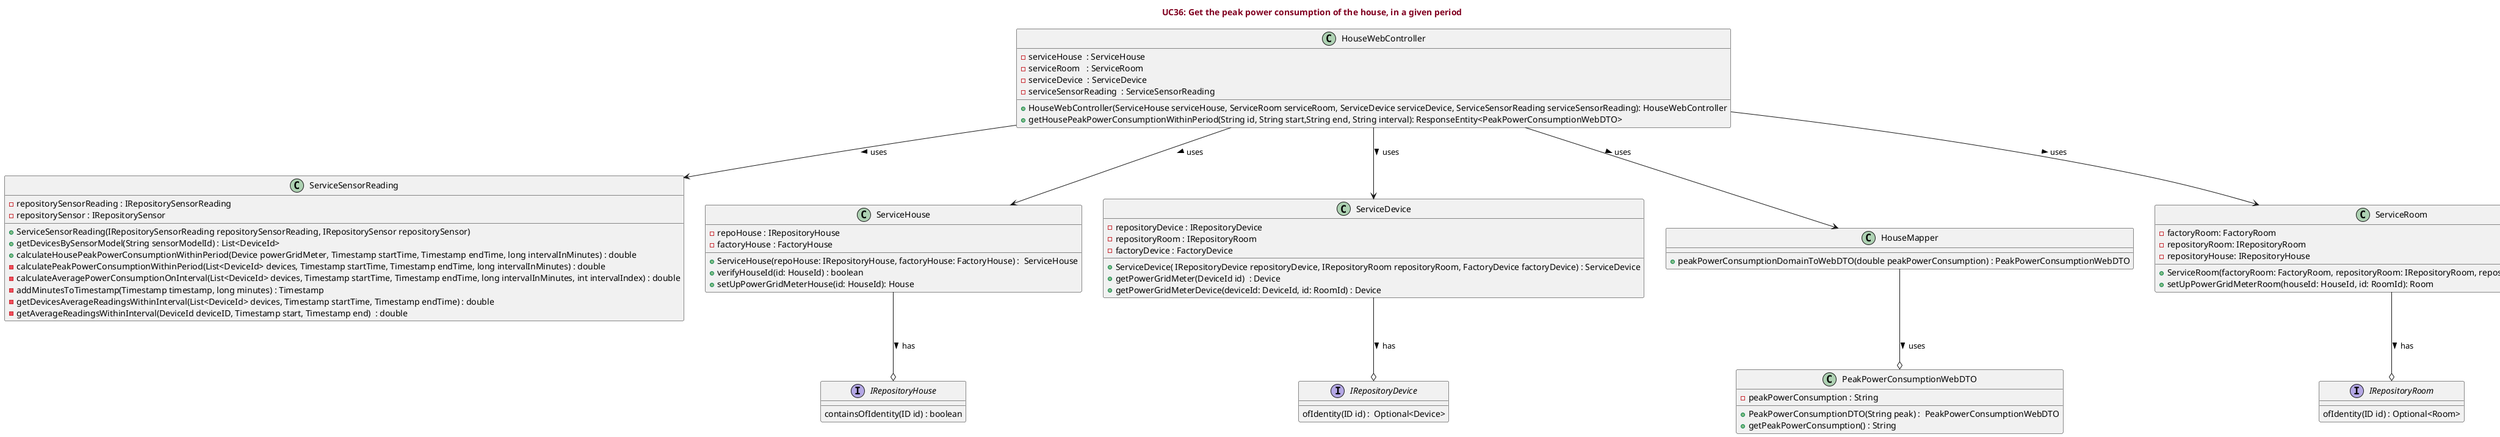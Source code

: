 @startuml
'https://plantuml.com/class-diagram

title <font color=#800020> UC36: Get the peak power consumption of the house, in a given period </font>


'left to right direction

class HouseWebController
class ServiceSensorReading
class ServiceHouse
interface IRepositoryHouse
class ServiceDevice
interface IRepositoryDevice
class PeakPowerConsumptionWebDTO
class HouseMapper


HouseWebController --> ServiceHouse : uses >
HouseWebController --> ServiceSensorReading : uses >
HouseWebController --> ServiceDevice : uses >
HouseWebController --> HouseMapper : uses >
HouseWebController --> ServiceRoom : uses >
ServiceHouse --o IRepositoryHouse : has >
ServiceDevice --o IRepositoryDevice : has >
ServiceRoom --o IRepositoryRoom: has >
HouseMapper --o PeakPowerConsumptionWebDTO : uses >

class HouseWebController {
- serviceHouse  : ServiceHouse
- serviceRoom   : ServiceRoom
- serviceDevice  : ServiceDevice
- serviceSensorReading  : ServiceSensorReading
+ HouseWebController(ServiceHouse serviceHouse, ServiceRoom serviceRoom, ServiceDevice serviceDevice, ServiceSensorReading serviceSensorReading): HouseWebController
+ getHousePeakPowerConsumptionWithinPeriod(String id, String start,String end, String interval): ResponseEntity<PeakPowerConsumptionWebDTO>
}

class ServiceSensorReading {
- repositorySensorReading : IRepositorySensorReading
- repositorySensor : IRepositorySensor
+ ServiceSensorReading(IRepositorySensorReading repositorySensorReading, IRepositorySensor repositorySensor)
+ getDevicesBySensorModel(String sensorModelId) : List<DeviceId>
+ calculateHousePeakPowerConsumptionWithinPeriod(Device powerGridMeter, Timestamp startTime, Timestamp endTime, long intervalInMinutes) : double
- calculatePeakPowerConsumptionWithinPeriod(List<DeviceId> devices, Timestamp startTime, Timestamp endTime, long intervalInMinutes) : double
- calculateAveragePowerConsumptionOnInterval(List<DeviceId> devices, Timestamp startTime, Timestamp endTime, long intervalInMinutes, int intervalIndex) : double
- addMinutesToTimestamp(Timestamp timestamp, long minutes) : Timestamp
- getDevicesAverageReadingsWithinInterval(List<DeviceId> devices, Timestamp startTime, Timestamp endTime) : double
- getAverageReadingsWithinInterval(DeviceId deviceID, Timestamp start, Timestamp end)  : double
}

class ServiceDevice {
- repositoryDevice : IRepositoryDevice
- repositoryRoom : IRepositoryRoom
- factoryDevice : FactoryDevice
+ ServiceDevice( IRepositoryDevice repositoryDevice, IRepositoryRoom repositoryRoom, FactoryDevice factoryDevice) : ServiceDevice
+ getPowerGridMeter(DeviceId id)  : Device
+ getPowerGridMeterDevice(deviceId: DeviceId, id: RoomId) : Device

}

class ServiceHouse {
- repoHouse : IRepositoryHouse
- factoryHouse : FactoryHouse
+ ServiceHouse(repoHouse: IRepositoryHouse, factoryHouse: FactoryHouse) :  ServiceHouse
+ verifyHouseId(id: HouseId) : boolean
+ setUpPowerGridMeterHouse(id: HouseId): House
}

class ServiceRoom {
    -factoryRoom: FactoryRoom
    -repositoryRoom: IRepositoryRoom
    -repositoryHouse: IRepositoryHouse
    +ServiceRoom(factoryRoom: FactoryRoom, repositoryRoom: IRepositoryRoom, repositoryHouse: IRepositoryHouse)
    +setUpPowerGridMeterRoom(houseId: HouseId, id: RoomId): Room


}

class PeakPowerConsumptionWebDTO {
- peakPowerConsumption : String
+ PeakPowerConsumptionDTO(String peak) :  PeakPowerConsumptionWebDTO
+ getPeakPowerConsumption() : String 
}

class HouseMapper {
+ peakPowerConsumptionDomainToWebDTO(double peakPowerConsumption) : PeakPowerConsumptionWebDTO

}

interface IRepositoryHouse {
containsOfIdentity(ID id) : boolean

}

interface IRepositoryDevice {
ofIdentity(ID id) :  Optional<Device>
}
interface IRepositoryRoom {
    ofIdentity(ID id) : Optional<Room>

}
@enduml